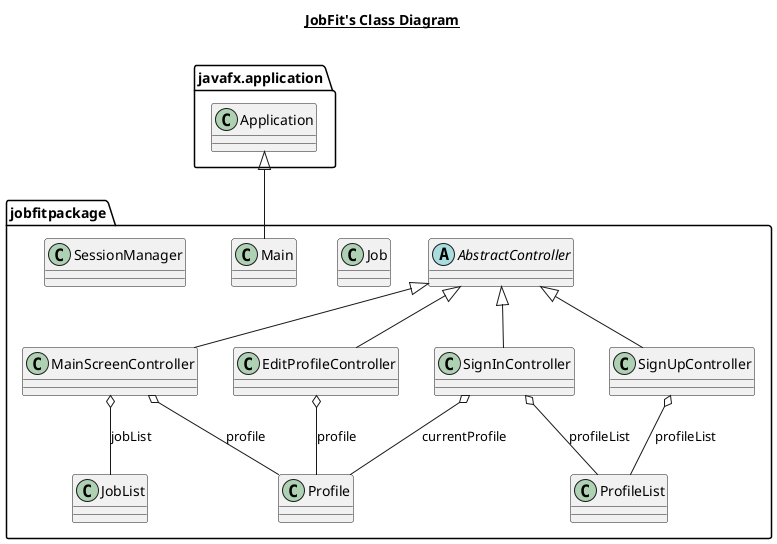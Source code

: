 @startuml

title __JobFit's Class Diagram__\n
set namespaceseparator none
namespace jobfitpackage {
  abstract class AbstractController {}
  class EditProfileController {}
  class Job {}
  class JobList {}
  class Main {}
  class MainScreenController {}
  class Profile {}
  class ProfileList {}
  class SessionManager {}
  class SignInController {}
  class SignUpController {}
}

namespace javafx.application {
  class Application {}
}

SignInController -l[hidden]- EditProfileController

EditProfileController -up-|> AbstractController
SignInController -up-|> AbstractController
MainScreenController -up-|> AbstractController
SignUpController -up-|> AbstractController

EditProfileController o-- Profile : profile

Main -up-|> Application

MainScreenController o-- JobList : jobList
MainScreenController o-- Profile : profile

SignInController o-- ProfileList : profileList
SignInController o-- Profile : currentProfile
SignUpController o-- ProfileList : profileList
@enduml
